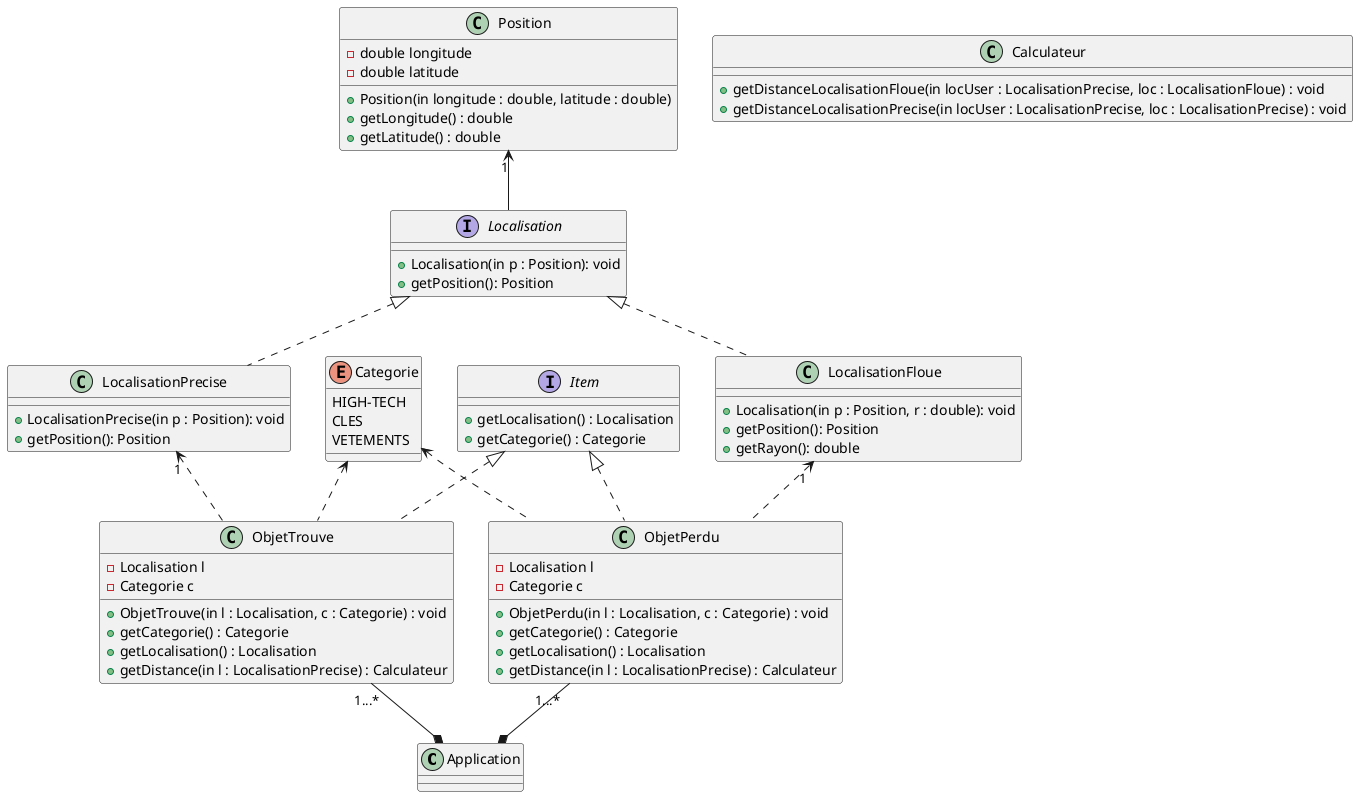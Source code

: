 @startuml
'https://plantuml.com/class-diagram

class Application
enum Categorie
{
    HIGH-TECH
    CLES
    VETEMENTS
}
class Calculateur
{
    +getDistanceLocalisationFloue(in locUser : LocalisationPrecise, loc : LocalisationFloue) : void
    +getDistanceLocalisationPrecise(in locUser : LocalisationPrecise, loc : LocalisationPrecise) : void
}
interface Item
{
    +getLocalisation() : Localisation
    +getCategorie() : Categorie
}
class ObjetTrouve
{
    -Localisation l
    -Categorie c
    +ObjetTrouve(in l : Localisation, c : Categorie) : void
    +getCategorie() : Categorie
    +getLocalisation() : Localisation
    +getDistance(in l : LocalisationPrecise) : Calculateur
}
class ObjetPerdu
{
    -Localisation l
    -Categorie c
    +ObjetPerdu(in l : Localisation, c : Categorie) : void
    +getCategorie() : Categorie
    +getLocalisation() : Localisation
    +getDistance(in l : LocalisationPrecise) : Calculateur
}
class Position
{
    - double longitude
    - double latitude
    + Position(in longitude : double, latitude : double)
    + getLongitude() : double
    + getLatitude() : double
}
interface Localisation
{
    +Localisation(in p : Position): void
    +getPosition(): Position
}
class LocalisationPrecise
{
    +LocalisationPrecise(in p : Position): void
    +getPosition(): Position
}
class LocalisationFloue
{
    +Localisation(in p : Position, r : double): void
    +getPosition(): Position
    +getRayon(): double
}


ObjetTrouve "1...*" --* Application
ObjetPerdu "1...*" --* Application

Categorie <.. ObjetTrouve
Categorie <.. ObjetPerdu

Item <|.. ObjetPerdu
Item <|.. ObjetTrouve


Localisation <|.. LocalisationPrecise
Localisation <|.. LocalisationFloue

LocalisationPrecise "1" <.. ObjetTrouve
LocalisationFloue "1" <.. ObjetPerdu

Position "1" <-- Localisation


@enduml